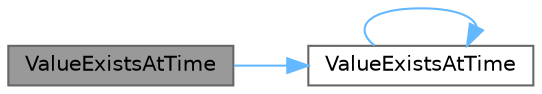 digraph "ValueExistsAtTime"
{
 // INTERACTIVE_SVG=YES
 // LATEX_PDF_SIZE
  bgcolor="transparent";
  edge [fontname=Helvetica,fontsize=10,labelfontname=Helvetica,labelfontsize=10];
  node [fontname=Helvetica,fontsize=10,shape=box,height=0.2,width=0.4];
  rankdir="LR";
  Node1 [id="Node000001",label="ValueExistsAtTime",height=0.2,width=0.4,color="gray40", fillcolor="grey60", style="filled", fontcolor="black",tooltip=" "];
  Node1 -> Node2 [id="edge1_Node000001_Node000002",color="steelblue1",style="solid",tooltip=" "];
  Node2 [id="Node000002",label="ValueExistsAtTime",height=0.2,width=0.4,color="grey40", fillcolor="white", style="filled",URL="$df/d1d/MovieSceneTimeWarpChannel_8h.html#ab0360177d12919e9eace2485cd9daa08",tooltip=" "];
  Node2 -> Node2 [id="edge2_Node000002_Node000002",color="steelblue1",style="solid",tooltip=" "];
}
